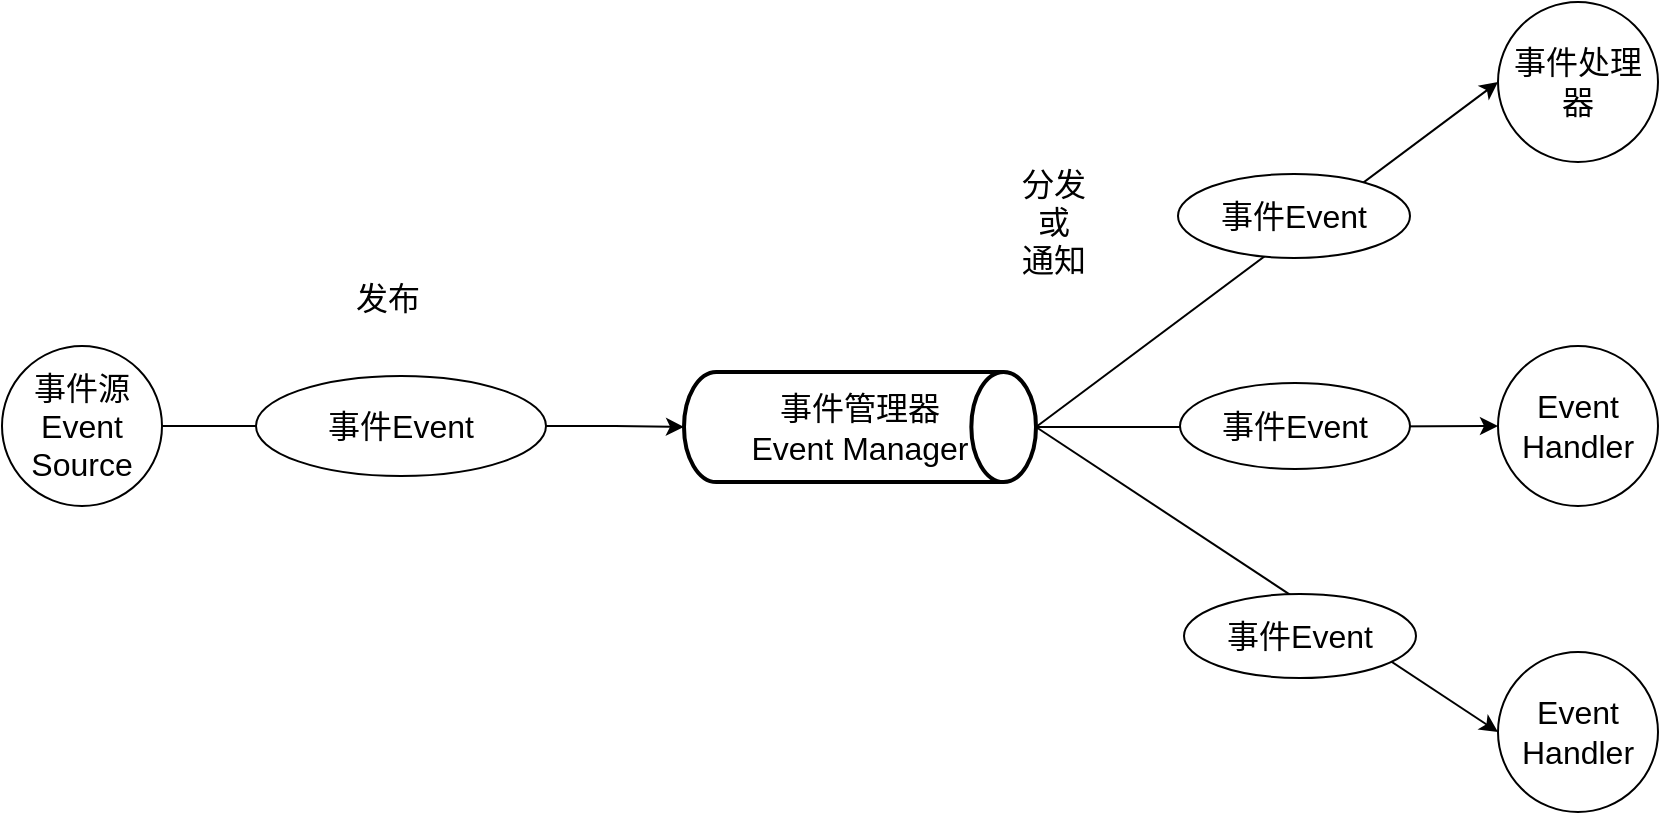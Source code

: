 <mxfile version="21.7.5" type="github">
  <diagram name="第 1 页" id="edIoZuRB3zaZxlKi64ll">
    <mxGraphModel dx="1281" dy="1096" grid="0" gridSize="10" guides="1" tooltips="1" connect="1" arrows="1" fold="1" page="1" pageScale="1" pageWidth="1600" pageHeight="1200" math="0" shadow="0">
      <root>
        <mxCell id="0" />
        <mxCell id="1" parent="0" />
        <mxCell id="_tebUlRj8GXMSF8CCScn-12" value="" style="edgeStyle=orthogonalEdgeStyle;rounded=0;orthogonalLoop=1;jettySize=auto;html=1;fontSize=16;" edge="1" parent="1" source="_tebUlRj8GXMSF8CCScn-1" target="_tebUlRj8GXMSF8CCScn-2">
          <mxGeometry relative="1" as="geometry" />
        </mxCell>
        <mxCell id="_tebUlRj8GXMSF8CCScn-1" value="事件Event" style="ellipse;whiteSpace=wrap;html=1;fontSize=16;" vertex="1" parent="1">
          <mxGeometry x="208" y="446" width="145" height="50" as="geometry" />
        </mxCell>
        <mxCell id="_tebUlRj8GXMSF8CCScn-16" style="rounded=0;orthogonalLoop=1;jettySize=auto;html=1;exitX=1;exitY=0.5;exitDx=0;exitDy=0;exitPerimeter=0;entryX=0;entryY=0.5;entryDx=0;entryDy=0;fontSize=16;" edge="1" parent="1" source="_tebUlRj8GXMSF8CCScn-2" target="_tebUlRj8GXMSF8CCScn-8">
          <mxGeometry relative="1" as="geometry" />
        </mxCell>
        <mxCell id="_tebUlRj8GXMSF8CCScn-18" style="edgeStyle=orthogonalEdgeStyle;rounded=0;orthogonalLoop=1;jettySize=auto;html=1;exitX=1;exitY=0.5;exitDx=0;exitDy=0;exitPerimeter=0;entryX=0;entryY=0.5;entryDx=0;entryDy=0;fontSize=16;" edge="1" parent="1" source="_tebUlRj8GXMSF8CCScn-2" target="_tebUlRj8GXMSF8CCScn-9">
          <mxGeometry relative="1" as="geometry" />
        </mxCell>
        <mxCell id="_tebUlRj8GXMSF8CCScn-19" style="rounded=0;orthogonalLoop=1;jettySize=auto;html=1;exitX=1;exitY=0.5;exitDx=0;exitDy=0;exitPerimeter=0;entryX=0;entryY=0.5;entryDx=0;entryDy=0;fontSize=16;" edge="1" parent="1" source="_tebUlRj8GXMSF8CCScn-2" target="_tebUlRj8GXMSF8CCScn-10">
          <mxGeometry relative="1" as="geometry" />
        </mxCell>
        <mxCell id="_tebUlRj8GXMSF8CCScn-2" value="事件管理器&lt;br style=&quot;font-size: 16px;&quot;&gt;Event Manager" style="strokeWidth=2;html=1;shape=mxgraph.flowchart.direct_data;whiteSpace=wrap;fontSize=16;" vertex="1" parent="1">
          <mxGeometry x="422" y="444" width="176" height="55" as="geometry" />
        </mxCell>
        <mxCell id="_tebUlRj8GXMSF8CCScn-3" value="事件源&lt;br style=&quot;font-size: 16px;&quot;&gt;Event&lt;br style=&quot;font-size: 16px;&quot;&gt;Source" style="ellipse;whiteSpace=wrap;html=1;aspect=fixed;fontSize=16;" vertex="1" parent="1">
          <mxGeometry x="81" y="431" width="80" height="80" as="geometry" />
        </mxCell>
        <mxCell id="_tebUlRj8GXMSF8CCScn-4" value="事件Event" style="ellipse;whiteSpace=wrap;html=1;fontSize=16;" vertex="1" parent="1">
          <mxGeometry x="670" y="449.5" width="115" height="43" as="geometry" />
        </mxCell>
        <mxCell id="_tebUlRj8GXMSF8CCScn-6" value="事件Event" style="ellipse;whiteSpace=wrap;html=1;fontSize=16;" vertex="1" parent="1">
          <mxGeometry x="669" y="345" width="116" height="42" as="geometry" />
        </mxCell>
        <mxCell id="_tebUlRj8GXMSF8CCScn-7" value="事件Event" style="ellipse;whiteSpace=wrap;html=1;fontSize=16;" vertex="1" parent="1">
          <mxGeometry x="672" y="555" width="116" height="42" as="geometry" />
        </mxCell>
        <mxCell id="_tebUlRj8GXMSF8CCScn-8" value="事件处理器" style="ellipse;whiteSpace=wrap;html=1;aspect=fixed;fontSize=16;" vertex="1" parent="1">
          <mxGeometry x="829" y="259" width="80" height="80" as="geometry" />
        </mxCell>
        <mxCell id="_tebUlRj8GXMSF8CCScn-9" value="Event&lt;br style=&quot;font-size: 16px;&quot;&gt;Handler" style="ellipse;whiteSpace=wrap;html=1;aspect=fixed;fontSize=16;" vertex="1" parent="1">
          <mxGeometry x="829" y="431" width="80" height="80" as="geometry" />
        </mxCell>
        <mxCell id="_tebUlRj8GXMSF8CCScn-10" value="Event&lt;br style=&quot;border-color: var(--border-color); font-size: 16px;&quot;&gt;Handler" style="ellipse;whiteSpace=wrap;html=1;aspect=fixed;fontSize=16;" vertex="1" parent="1">
          <mxGeometry x="829" y="584" width="80" height="80" as="geometry" />
        </mxCell>
        <mxCell id="_tebUlRj8GXMSF8CCScn-15" value="" style="endArrow=none;html=1;rounded=0;entryX=0;entryY=0.5;entryDx=0;entryDy=0;exitX=1;exitY=0.5;exitDx=0;exitDy=0;fontSize=16;" edge="1" parent="1" source="_tebUlRj8GXMSF8CCScn-3" target="_tebUlRj8GXMSF8CCScn-1">
          <mxGeometry width="50" height="50" relative="1" as="geometry">
            <mxPoint x="157" y="591" as="sourcePoint" />
            <mxPoint x="207" y="541" as="targetPoint" />
          </mxGeometry>
        </mxCell>
        <mxCell id="_tebUlRj8GXMSF8CCScn-20" value="发布" style="text;html=1;strokeColor=none;fillColor=none;align=center;verticalAlign=middle;whiteSpace=wrap;rounded=0;fontSize=16;" vertex="1" parent="1">
          <mxGeometry x="244" y="392" width="60" height="30" as="geometry" />
        </mxCell>
        <mxCell id="_tebUlRj8GXMSF8CCScn-21" value="分发&lt;br style=&quot;font-size: 16px;&quot;&gt;或&lt;br style=&quot;font-size: 16px;&quot;&gt;通知" style="text;html=1;strokeColor=none;fillColor=none;align=center;verticalAlign=middle;whiteSpace=wrap;rounded=0;fontSize=16;" vertex="1" parent="1">
          <mxGeometry x="565" y="339" width="84" height="59" as="geometry" />
        </mxCell>
      </root>
    </mxGraphModel>
  </diagram>
</mxfile>
